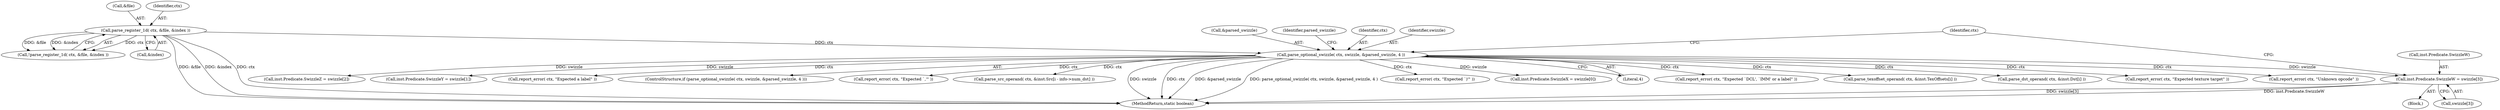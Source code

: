digraph "0_virglrenderer_e534b51ca3c3cd25f3990589932a9ed711c59b27@array" {
"1002341" [label="(Call,inst.Predicate.SwizzleW = swizzle[3])"];
"1002304" [label="(Call,parse_optional_swizzle( ctx, swizzle, &parsed_swizzle, 4 ))"];
"1002295" [label="(Call,parse_register_1d( ctx, &file, &index ))"];
"1002448" [label="(Call,report_error( ctx, \"Expected `DCL', `IMM' or a label\" ))"];
"1002297" [label="(Call,&file)"];
"1002307" [label="(Call,&parsed_swizzle)"];
"1002295" [label="(Call,parse_register_1d( ctx, &file, &index ))"];
"1002692" [label="(Call,parse_texoffset_operand( ctx, &inst.TexOffsets[i] ))"];
"1002569" [label="(Call,parse_dst_operand( ctx, &inst.Dst[i] ))"];
"1002650" [label="(Call,report_error( ctx, \"Expected texture target\" ))"];
"1002444" [label="(Call,report_error( ctx, \"Unknown opcode\" ))"];
"1002342" [label="(Call,inst.Predicate.SwizzleW)"];
"1002312" [label="(Identifier,parsed_swizzle)"];
"1002332" [label="(Call,inst.Predicate.SwizzleZ = swizzle[2])"];
"1002323" [label="(Call,inst.Predicate.SwizzleY = swizzle[1])"];
"1002341" [label="(Call,inst.Predicate.SwizzleW = swizzle[3])"];
"1002347" [label="(Call,swizzle[3])"];
"1002749" [label="(Call,report_error( ctx, \"Expected a label\" ))"];
"1002303" [label="(ControlStructure,if (parse_optional_swizzle( ctx, swizzle, &parsed_swizzle, 4 )))"];
"1002546" [label="(Call,report_error( ctx, \"Expected `,'\" ))"];
"1002593" [label="(Call,parse_src_operand( ctx, &inst.Src[i - info->num_dst] ))"];
"1004167" [label="(MethodReturn,static boolean)"];
"1002358" [label="(Call,report_error( ctx, \"Expected `)'\" ))"];
"1002296" [label="(Identifier,ctx)"];
"1002305" [label="(Identifier,ctx)"];
"1002294" [label="(Call,!parse_register_1d( ctx, &file, &index ))"];
"1002306" [label="(Identifier,swizzle)"];
"1002313" [label="(Block,)"];
"1002304" [label="(Call,parse_optional_swizzle( ctx, swizzle, &parsed_swizzle, 4 ))"];
"1002354" [label="(Identifier,ctx)"];
"1002314" [label="(Call,inst.Predicate.SwizzleX = swizzle[0])"];
"1002299" [label="(Call,&index)"];
"1002309" [label="(Literal,4)"];
"1002341" -> "1002313"  [label="AST: "];
"1002341" -> "1002347"  [label="CFG: "];
"1002342" -> "1002341"  [label="AST: "];
"1002347" -> "1002341"  [label="AST: "];
"1002354" -> "1002341"  [label="CFG: "];
"1002341" -> "1004167"  [label="DDG: swizzle[3]"];
"1002341" -> "1004167"  [label="DDG: inst.Predicate.SwizzleW"];
"1002304" -> "1002341"  [label="DDG: swizzle"];
"1002304" -> "1002303"  [label="AST: "];
"1002304" -> "1002309"  [label="CFG: "];
"1002305" -> "1002304"  [label="AST: "];
"1002306" -> "1002304"  [label="AST: "];
"1002307" -> "1002304"  [label="AST: "];
"1002309" -> "1002304"  [label="AST: "];
"1002312" -> "1002304"  [label="CFG: "];
"1002354" -> "1002304"  [label="CFG: "];
"1002304" -> "1004167"  [label="DDG: swizzle"];
"1002304" -> "1004167"  [label="DDG: ctx"];
"1002304" -> "1004167"  [label="DDG: &parsed_swizzle"];
"1002304" -> "1004167"  [label="DDG: parse_optional_swizzle( ctx, swizzle, &parsed_swizzle, 4 )"];
"1002295" -> "1002304"  [label="DDG: ctx"];
"1002304" -> "1002314"  [label="DDG: swizzle"];
"1002304" -> "1002323"  [label="DDG: swizzle"];
"1002304" -> "1002332"  [label="DDG: swizzle"];
"1002304" -> "1002358"  [label="DDG: ctx"];
"1002304" -> "1002444"  [label="DDG: ctx"];
"1002304" -> "1002448"  [label="DDG: ctx"];
"1002304" -> "1002546"  [label="DDG: ctx"];
"1002304" -> "1002569"  [label="DDG: ctx"];
"1002304" -> "1002593"  [label="DDG: ctx"];
"1002304" -> "1002650"  [label="DDG: ctx"];
"1002304" -> "1002692"  [label="DDG: ctx"];
"1002304" -> "1002749"  [label="DDG: ctx"];
"1002295" -> "1002294"  [label="AST: "];
"1002295" -> "1002299"  [label="CFG: "];
"1002296" -> "1002295"  [label="AST: "];
"1002297" -> "1002295"  [label="AST: "];
"1002299" -> "1002295"  [label="AST: "];
"1002294" -> "1002295"  [label="CFG: "];
"1002295" -> "1004167"  [label="DDG: &file"];
"1002295" -> "1004167"  [label="DDG: &index"];
"1002295" -> "1004167"  [label="DDG: ctx"];
"1002295" -> "1002294"  [label="DDG: ctx"];
"1002295" -> "1002294"  [label="DDG: &file"];
"1002295" -> "1002294"  [label="DDG: &index"];
}
